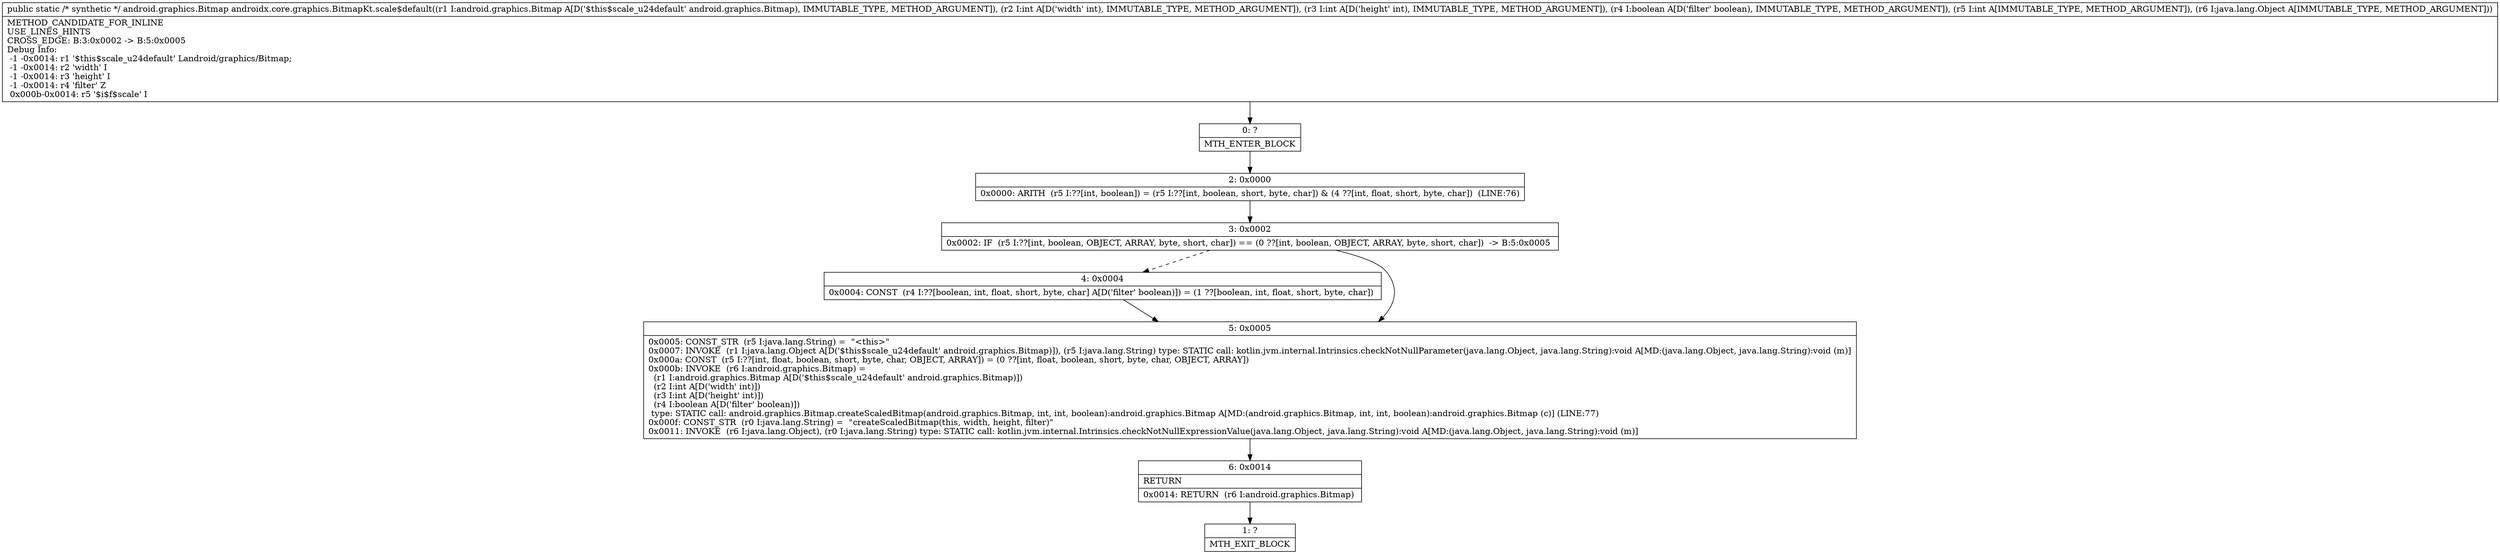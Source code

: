 digraph "CFG forandroidx.core.graphics.BitmapKt.scale$default(Landroid\/graphics\/Bitmap;IIZILjava\/lang\/Object;)Landroid\/graphics\/Bitmap;" {
Node_0 [shape=record,label="{0\:\ ?|MTH_ENTER_BLOCK\l}"];
Node_2 [shape=record,label="{2\:\ 0x0000|0x0000: ARITH  (r5 I:??[int, boolean]) = (r5 I:??[int, boolean, short, byte, char]) & (4 ??[int, float, short, byte, char])  (LINE:76)\l}"];
Node_3 [shape=record,label="{3\:\ 0x0002|0x0002: IF  (r5 I:??[int, boolean, OBJECT, ARRAY, byte, short, char]) == (0 ??[int, boolean, OBJECT, ARRAY, byte, short, char])  \-\> B:5:0x0005 \l}"];
Node_4 [shape=record,label="{4\:\ 0x0004|0x0004: CONST  (r4 I:??[boolean, int, float, short, byte, char] A[D('filter' boolean)]) = (1 ??[boolean, int, float, short, byte, char]) \l}"];
Node_5 [shape=record,label="{5\:\ 0x0005|0x0005: CONST_STR  (r5 I:java.lang.String) =  \"\<this\>\" \l0x0007: INVOKE  (r1 I:java.lang.Object A[D('$this$scale_u24default' android.graphics.Bitmap)]), (r5 I:java.lang.String) type: STATIC call: kotlin.jvm.internal.Intrinsics.checkNotNullParameter(java.lang.Object, java.lang.String):void A[MD:(java.lang.Object, java.lang.String):void (m)]\l0x000a: CONST  (r5 I:??[int, float, boolean, short, byte, char, OBJECT, ARRAY]) = (0 ??[int, float, boolean, short, byte, char, OBJECT, ARRAY]) \l0x000b: INVOKE  (r6 I:android.graphics.Bitmap) = \l  (r1 I:android.graphics.Bitmap A[D('$this$scale_u24default' android.graphics.Bitmap)])\l  (r2 I:int A[D('width' int)])\l  (r3 I:int A[D('height' int)])\l  (r4 I:boolean A[D('filter' boolean)])\l type: STATIC call: android.graphics.Bitmap.createScaledBitmap(android.graphics.Bitmap, int, int, boolean):android.graphics.Bitmap A[MD:(android.graphics.Bitmap, int, int, boolean):android.graphics.Bitmap (c)] (LINE:77)\l0x000f: CONST_STR  (r0 I:java.lang.String) =  \"createScaledBitmap(this, width, height, filter)\" \l0x0011: INVOKE  (r6 I:java.lang.Object), (r0 I:java.lang.String) type: STATIC call: kotlin.jvm.internal.Intrinsics.checkNotNullExpressionValue(java.lang.Object, java.lang.String):void A[MD:(java.lang.Object, java.lang.String):void (m)]\l}"];
Node_6 [shape=record,label="{6\:\ 0x0014|RETURN\l|0x0014: RETURN  (r6 I:android.graphics.Bitmap) \l}"];
Node_1 [shape=record,label="{1\:\ ?|MTH_EXIT_BLOCK\l}"];
MethodNode[shape=record,label="{public static \/* synthetic *\/ android.graphics.Bitmap androidx.core.graphics.BitmapKt.scale$default((r1 I:android.graphics.Bitmap A[D('$this$scale_u24default' android.graphics.Bitmap), IMMUTABLE_TYPE, METHOD_ARGUMENT]), (r2 I:int A[D('width' int), IMMUTABLE_TYPE, METHOD_ARGUMENT]), (r3 I:int A[D('height' int), IMMUTABLE_TYPE, METHOD_ARGUMENT]), (r4 I:boolean A[D('filter' boolean), IMMUTABLE_TYPE, METHOD_ARGUMENT]), (r5 I:int A[IMMUTABLE_TYPE, METHOD_ARGUMENT]), (r6 I:java.lang.Object A[IMMUTABLE_TYPE, METHOD_ARGUMENT]))  | METHOD_CANDIDATE_FOR_INLINE\lUSE_LINES_HINTS\lCROSS_EDGE: B:3:0x0002 \-\> B:5:0x0005\lDebug Info:\l  \-1 \-0x0014: r1 '$this$scale_u24default' Landroid\/graphics\/Bitmap;\l  \-1 \-0x0014: r2 'width' I\l  \-1 \-0x0014: r3 'height' I\l  \-1 \-0x0014: r4 'filter' Z\l  0x000b\-0x0014: r5 '$i$f$scale' I\l}"];
MethodNode -> Node_0;Node_0 -> Node_2;
Node_2 -> Node_3;
Node_3 -> Node_4[style=dashed];
Node_3 -> Node_5;
Node_4 -> Node_5;
Node_5 -> Node_6;
Node_6 -> Node_1;
}

